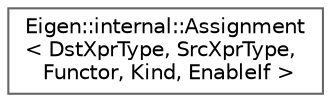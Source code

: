 digraph "Graphical Class Hierarchy"
{
 // LATEX_PDF_SIZE
  bgcolor="transparent";
  edge [fontname=Helvetica,fontsize=10,labelfontname=Helvetica,labelfontsize=10];
  node [fontname=Helvetica,fontsize=10,shape=box,height=0.2,width=0.4];
  rankdir="LR";
  Node0 [id="Node000000",label="Eigen::internal::Assignment\l\< DstXprType, SrcXprType,\l Functor, Kind, EnableIf \>",height=0.2,width=0.4,color="grey40", fillcolor="white", style="filled",URL="$structEigen_1_1internal_1_1Assignment.html",tooltip=" "];
}
